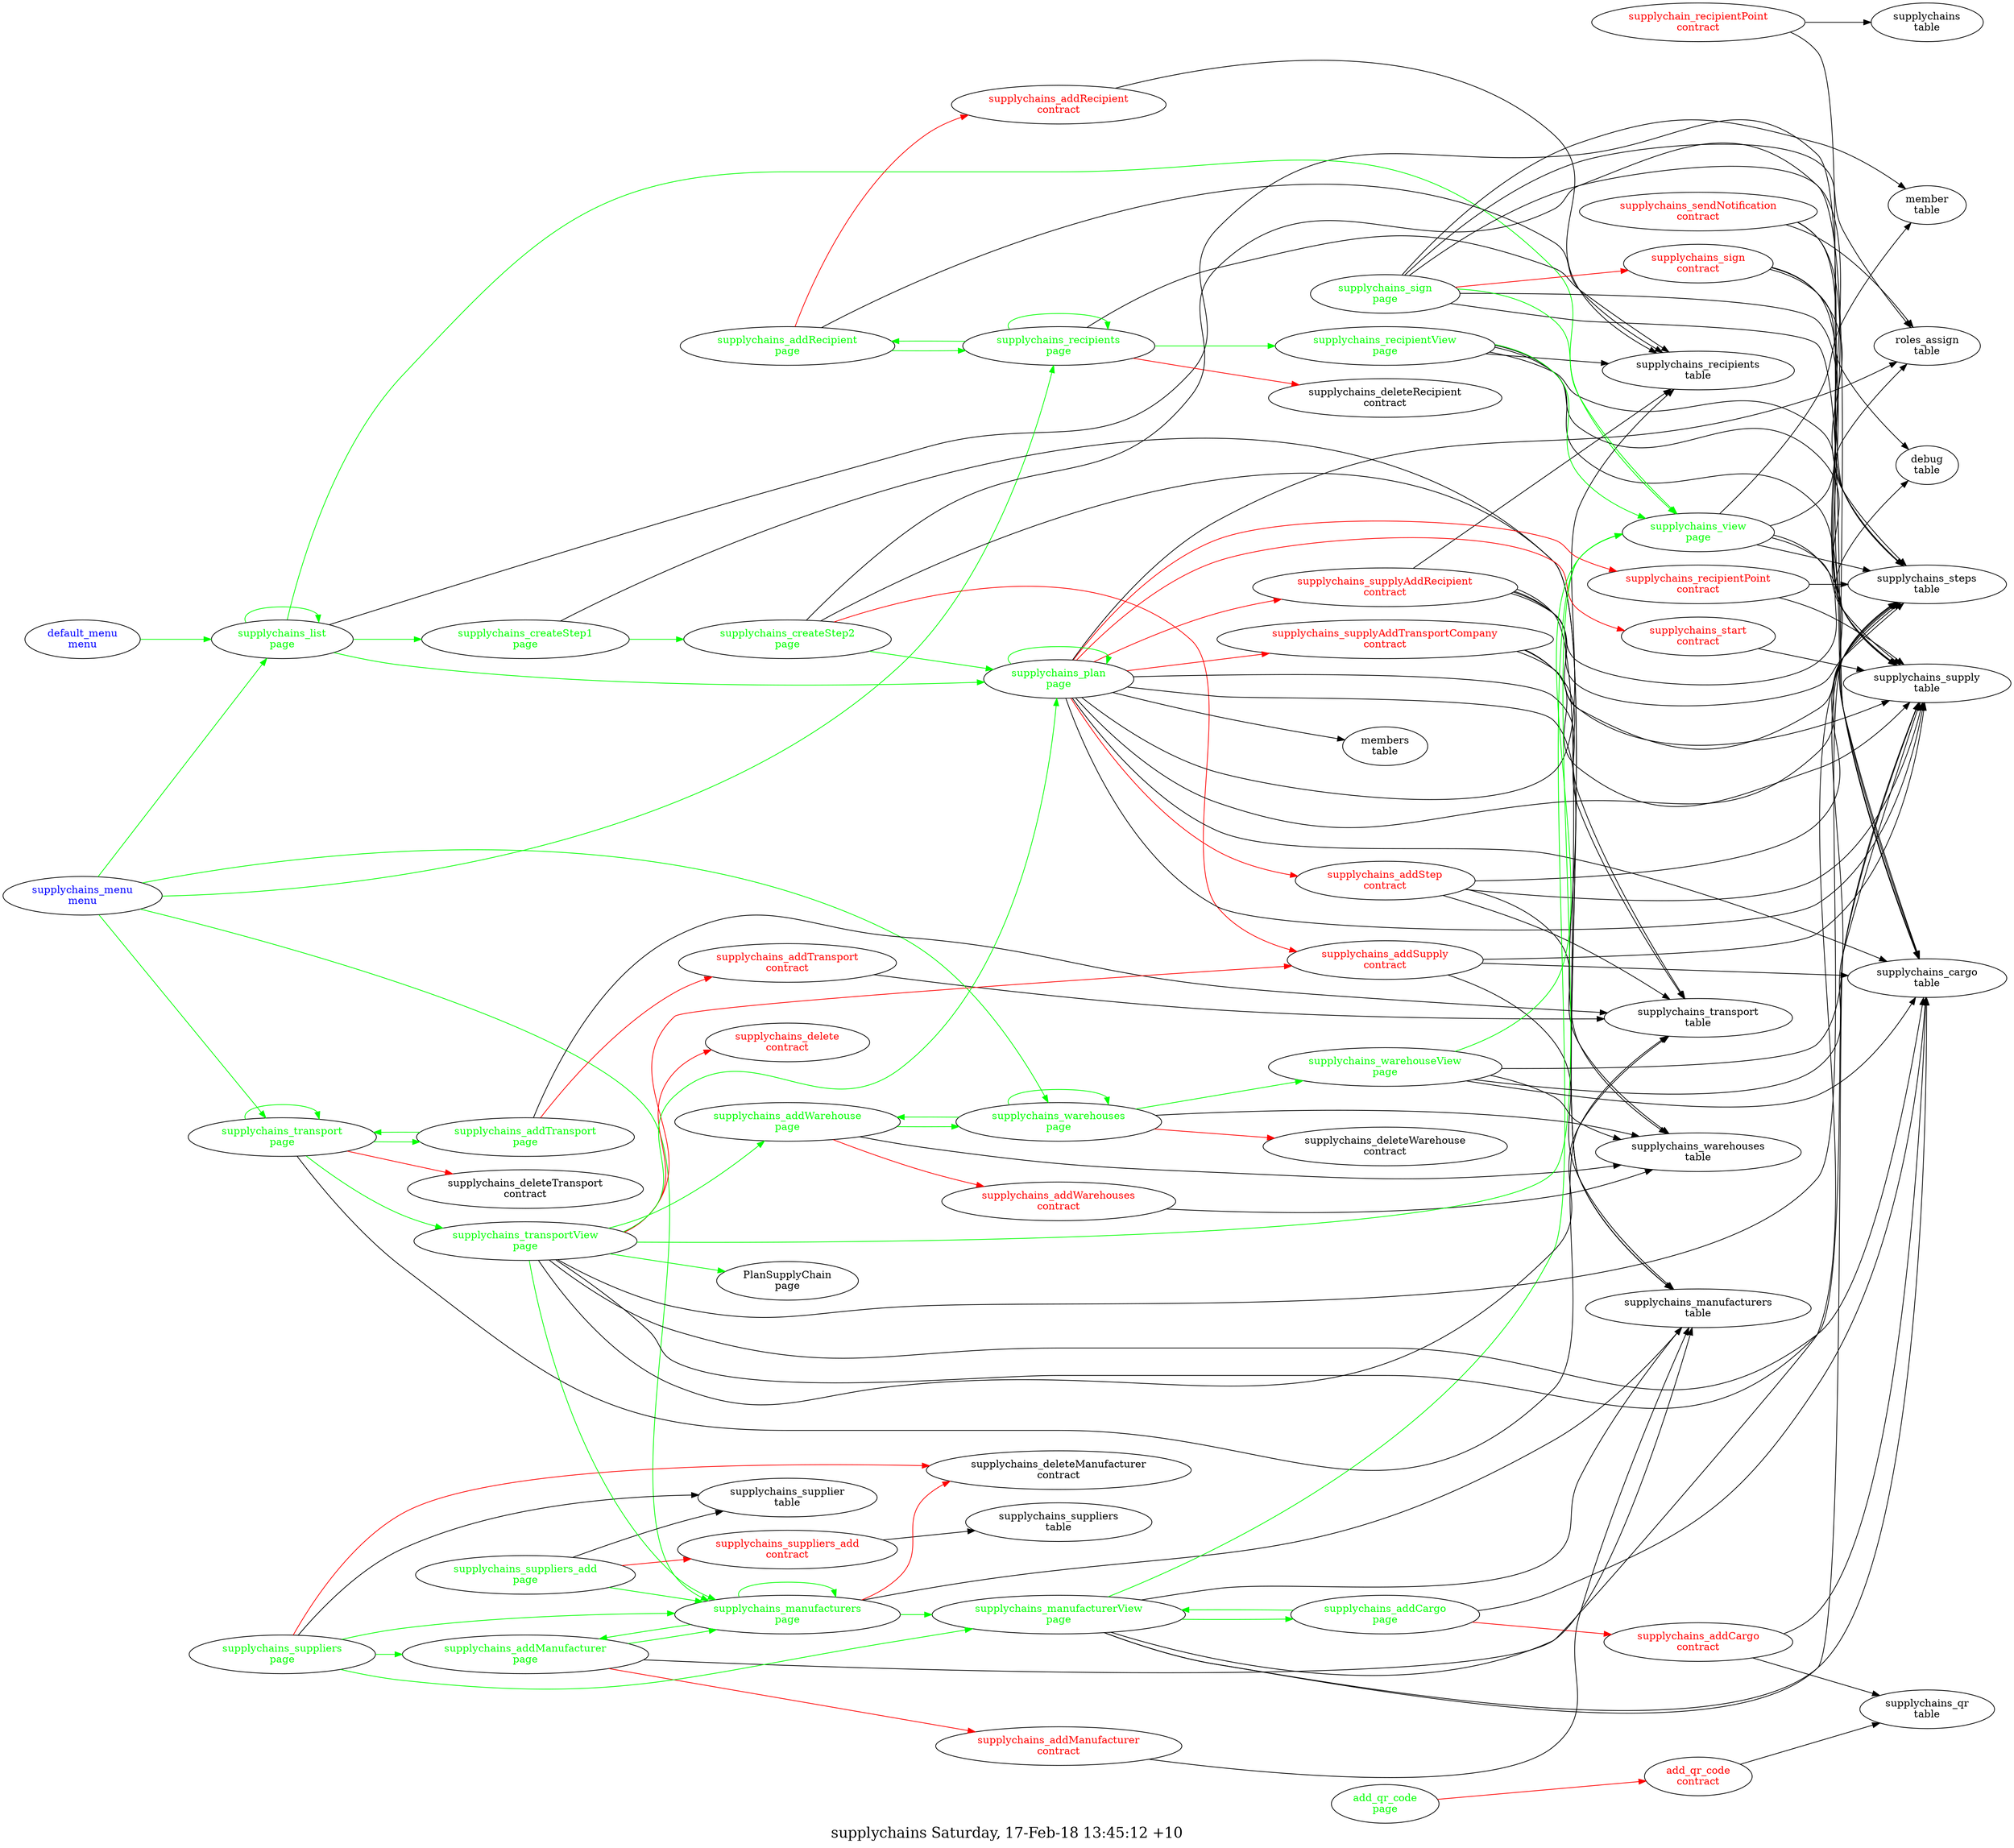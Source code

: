 digraph G {
fontsize="20.0";
label="supplychains Saturday, 17-Feb-18 13:45:12 +10";
rankdir=LR;
"add_qr_code\ncontract" -> "supplychains_qr\ntable"
"add_qr_code\ncontract" [fontcolor=red, group=contracts];
"supplychain_recipientPoint\ncontract" -> "supplychains\ntable"
"supplychain_recipientPoint\ncontract" -> "supplychains_steps\ntable"
"supplychain_recipientPoint\ncontract" [fontcolor=red, group=contracts];
"supplychains_addCargo\ncontract" -> "supplychains_qr\ntable"
"supplychains_addCargo\ncontract" -> "supplychains_cargo\ntable"
"supplychains_addCargo\ncontract" [fontcolor=red, group=contracts];
"supplychains_addManufacturer\ncontract" -> "supplychains_manufacturers\ntable"
"supplychains_addManufacturer\ncontract" [fontcolor=red, group=contracts];
"supplychains_addRecipient\ncontract" -> "supplychains_recipients\ntable"
"supplychains_addRecipient\ncontract" [fontcolor=red, group=contracts];
"supplychains_addStep\ncontract" -> "supplychains_supply\ntable"
"supplychains_addStep\ncontract" -> "supplychains_steps\ntable"
"supplychains_addStep\ncontract" -> "supplychains_transport\ntable"
"supplychains_addStep\ncontract" -> "supplychains_warehouses\ntable"
"supplychains_addStep\ncontract" [fontcolor=red, group=contracts];
"supplychains_addSupply\ncontract" -> "supplychains_manufacturers\ntable"
"supplychains_addSupply\ncontract" -> "supplychains_cargo\ntable"
"supplychains_addSupply\ncontract" -> "supplychains_supply\ntable"
"supplychains_addSupply\ncontract" [fontcolor=red, group=contracts];
"supplychains_addTransport\ncontract" -> "supplychains_transport\ntable"
"supplychains_addTransport\ncontract" [fontcolor=red, group=contracts];
"supplychains_addWarehouses\ncontract" -> "supplychains_warehouses\ntable"
"supplychains_addWarehouses\ncontract" [fontcolor=red, group=contracts];
"supplychains_delete\ncontract" [fontcolor=red, group=contracts];
"supplychains_recipientPoint\ncontract" -> "supplychains_supply\ntable"
"supplychains_recipientPoint\ncontract" -> "supplychains_steps\ntable"
"supplychains_recipientPoint\ncontract" [fontcolor=red, group=contracts];
"supplychains_sendNotification\ncontract" -> "supplychains_supply\ntable"
"supplychains_sendNotification\ncontract" -> "supplychains_steps\ntable"
"supplychains_sendNotification\ncontract" -> "roles_assign\ntable"
"supplychains_sendNotification\ncontract" [fontcolor=red, group=contracts];
"supplychains_sign\ncontract" -> "supplychains_steps\ntable"
"supplychains_sign\ncontract" -> "supplychains_supply\ntable"
"supplychains_sign\ncontract" -> "debug\ntable"
"supplychains_sign\ncontract" [fontcolor=red, group=contracts];
"supplychains_start\ncontract" -> "supplychains_supply\ntable"
"supplychains_start\ncontract" [fontcolor=red, group=contracts];
"supplychains_suppliers_add\ncontract" -> "supplychains_suppliers\ntable"
"supplychains_suppliers_add\ncontract" [fontcolor=red, group=contracts];
"supplychains_supplyAddRecipient\ncontract" -> "supplychains_supply\ntable"
"supplychains_supplyAddRecipient\ncontract" -> "debug\ntable"
"supplychains_supplyAddRecipient\ncontract" -> "supplychains_recipients\ntable"
"supplychains_supplyAddRecipient\ncontract" -> "supplychains_manufacturers\ntable"
"supplychains_supplyAddRecipient\ncontract" -> "supplychains_steps\ntable"
"supplychains_supplyAddRecipient\ncontract" [fontcolor=red, group=contracts];
"supplychains_supplyAddTransportCompany\ncontract" -> "supplychains_supply\ntable"
"supplychains_supplyAddTransportCompany\ncontract" -> "supplychains_steps\ntable"
"supplychains_supplyAddTransportCompany\ncontract" -> "supplychains_transport\ntable"
"supplychains_supplyAddTransportCompany\ncontract" [fontcolor=red, group=contracts];
"default_menu\nmenu" -> "supplychains_list\npage"  [ color=green ]
"default_menu\nmenu" [fontcolor=blue, group=menus];
"supplychains_menu\nmenu" -> "supplychains_list\npage"  [ color=green ]
"supplychains_menu\nmenu" -> "supplychains_manufacturers\npage"  [ color=green ]
"supplychains_menu\nmenu" -> "supplychains_transport\npage"  [ color=green ]
"supplychains_menu\nmenu" -> "supplychains_warehouses\npage"  [ color=green ]
"supplychains_menu\nmenu" -> "supplychains_recipients\npage"  [ color=green ]
"supplychains_menu\nmenu" [fontcolor=blue, group=menus];
"add_qr_code\npage" -> "add_qr_code\ncontract"  [ color=red ]
"add_qr_code\npage" [fontcolor=green, group=pages];
"supplychains_addCargo\npage" -> "supplychains_addCargo\ncontract"  [ color=red ]
"supplychains_addCargo\npage" -> "supplychains_cargo\ntable"
"supplychains_addCargo\npage" -> "supplychains_manufacturerView\npage"  [ color=green ]
"supplychains_addCargo\npage" [fontcolor=green, group=pages];
"supplychains_addManufacturer\npage" -> "supplychains_addManufacturer\ncontract"  [ color=red ]
"supplychains_addManufacturer\npage" -> "supplychains_manufacturers\ntable"
"supplychains_addManufacturer\npage" -> "supplychains_manufacturers\npage"  [ color=green ]
"supplychains_addManufacturer\npage" [fontcolor=green, group=pages];
"supplychains_addRecipient\npage" -> "supplychains_addRecipient\ncontract"  [ color=red ]
"supplychains_addRecipient\npage" -> "supplychains_recipients\ntable"
"supplychains_addRecipient\npage" -> "supplychains_recipients\npage"  [ color=green ]
"supplychains_addRecipient\npage" [fontcolor=green, group=pages];
"supplychains_addTransport\npage" -> "supplychains_addTransport\ncontract"  [ color=red ]
"supplychains_addTransport\npage" -> "supplychains_transport\ntable"
"supplychains_addTransport\npage" -> "supplychains_transport\npage"  [ color=green ]
"supplychains_addTransport\npage" [fontcolor=green, group=pages];
"supplychains_addWarehouse\npage" -> "supplychains_addWarehouses\ncontract"  [ color=red ]
"supplychains_addWarehouse\npage" -> "supplychains_warehouses\ntable"
"supplychains_addWarehouse\npage" -> "supplychains_warehouses\npage"  [ color=green ]
"supplychains_addWarehouse\npage" [fontcolor=green, group=pages];
"supplychains_createStep1\npage" -> "supplychains_manufacturers\ntable"
"supplychains_createStep1\npage" -> "supplychains_createStep2\npage"  [ color=green ]
"supplychains_createStep1\npage" [fontcolor=green, group=pages];
"supplychains_createStep2\npage" -> "supplychains_addSupply\ncontract"  [ color=red ]
"supplychains_createStep2\npage" -> "supplychains_manufacturers\ntable"
"supplychains_createStep2\npage" -> "supplychains_cargo\ntable"
"supplychains_createStep2\npage" -> "supplychains_plan\npage"  [ color=green ]
"supplychains_createStep2\npage" [fontcolor=green, group=pages];
"supplychains_list\npage" -> "supplychains_supply\ntable"
"supplychains_list\npage" -> "supplychains_plan\npage"  [ color=green ]
"supplychains_list\npage" -> "supplychains_view\npage"  [ color=green ]
"supplychains_list\npage" -> "supplychains_list\npage"  [ color=green ]
"supplychains_list\npage" -> "supplychains_createStep1\npage"  [ color=green ]
"supplychains_list\npage" [fontcolor=green, group=pages];
"supplychains_manufacturerView\npage" -> "supplychains_manufacturers\ntable"
"supplychains_manufacturerView\npage" -> "supplychains_supply\ntable"
"supplychains_manufacturerView\npage" -> "supplychains_steps\ntable"
"supplychains_manufacturerView\npage" -> "supplychains_cargo\ntable"
"supplychains_manufacturerView\npage" -> "supplychains_view\npage"  [ color=green ]
"supplychains_manufacturerView\npage" -> "supplychains_addCargo\npage"  [ color=green ]
"supplychains_manufacturerView\npage" [fontcolor=green, group=pages];
"supplychains_manufacturers\npage" -> "supplychains_deleteManufacturer\ncontract"  [ color=red ]
"supplychains_manufacturers\npage" -> "supplychains_manufacturers\ntable"
"supplychains_manufacturers\npage" -> "supplychains_manufacturerView\npage"  [ color=green ]
"supplychains_manufacturers\npage" -> "supplychains_addManufacturer\npage"  [ color=green ]
"supplychains_manufacturers\npage" -> "supplychains_manufacturers\npage"  [ color=green ]
"supplychains_manufacturers\npage" [fontcolor=green, group=pages];
"supplychains_plan\npage" -> "supplychains_addStep\ncontract"  [ color=red ]
"supplychains_plan\npage" -> "supplychains_supplyAddRecipient\ncontract"  [ color=red ]
"supplychains_plan\npage" -> "supplychains_supplyAddTransportCompany\ncontract"  [ color=red ]
"supplychains_plan\npage" -> "supplychains_recipientPoint\ncontract"  [ color=red ]
"supplychains_plan\npage" -> "supplychains_start\ncontract"  [ color=red ]
"supplychains_plan\npage" -> "supplychains_supply\ntable"
"supplychains_plan\npage" -> "supplychains_cargo\ntable"
"supplychains_plan\npage" -> "supplychains_steps\ntable"
"supplychains_plan\npage" -> "roles_assign\ntable"
"supplychains_plan\npage" -> "members\ntable"
"supplychains_plan\npage" -> "supplychains_recipients\ntable"
"supplychains_plan\npage" -> "supplychains_transport\ntable"
"supplychains_plan\npage" -> "supplychains_warehouses\ntable"
"supplychains_plan\npage" -> "supplychains_plan\npage"  [ color=green ]
"supplychains_plan\npage" [fontcolor=green, group=pages];
"supplychains_recipientView\npage" -> "supplychains_recipients\ntable"
"supplychains_recipientView\npage" -> "supplychains_supply\ntable"
"supplychains_recipientView\npage" -> "supplychains_steps\ntable"
"supplychains_recipientView\npage" -> "supplychains_cargo\ntable"
"supplychains_recipientView\npage" -> "supplychains_view\npage"  [ color=green ]
"supplychains_recipientView\npage" [fontcolor=green, group=pages];
"supplychains_recipients\npage" -> "supplychains_deleteRecipient\ncontract"  [ color=red ]
"supplychains_recipients\npage" -> "supplychains_recipients\ntable"
"supplychains_recipients\npage" -> "supplychains_recipientView\npage"  [ color=green ]
"supplychains_recipients\npage" -> "supplychains_addRecipient\npage"  [ color=green ]
"supplychains_recipients\npage" -> "supplychains_recipients\npage"  [ color=green ]
"supplychains_recipients\npage" [fontcolor=green, group=pages];
"supplychains_sign\npage" -> "supplychains_sign\ncontract"  [ color=red ]
"supplychains_sign\npage" -> "supplychains_supply\ntable"
"supplychains_sign\npage" -> "supplychains_cargo\ntable"
"supplychains_sign\npage" -> "supplychains_steps\ntable"
"supplychains_sign\npage" -> "roles_assign\ntable"
"supplychains_sign\npage" -> "member\ntable"
"supplychains_sign\npage" -> "supplychains_view\npage"  [ color=green ]
"supplychains_sign\npage" [fontcolor=green, group=pages];
"supplychains_suppliers\npage" -> "supplychains_deleteManufacturer\ncontract"  [ color=red ]
"supplychains_suppliers\npage" -> "supplychains_supplier\ntable"
"supplychains_suppliers\npage" -> "supplychains_manufacturerView\npage"  [ color=green ]
"supplychains_suppliers\npage" -> "supplychains_addManufacturer\npage"  [ color=green ]
"supplychains_suppliers\npage" -> "supplychains_manufacturers\npage"  [ color=green ]
"supplychains_suppliers\npage" [fontcolor=green, group=pages];
"supplychains_suppliers_add\npage" -> "supplychains_suppliers_add\ncontract"  [ color=red ]
"supplychains_suppliers_add\npage" -> "supplychains_supplier\ntable"
"supplychains_suppliers_add\npage" -> "supplychains_manufacturers\npage"  [ color=green ]
"supplychains_suppliers_add\npage" [fontcolor=green, group=pages];
"supplychains_transport\npage" -> "supplychains_deleteTransport\ncontract"  [ color=red ]
"supplychains_transport\npage" -> "supplychains_transport\ntable"
"supplychains_transport\npage" -> "supplychains_transportView\npage"  [ color=green ]
"supplychains_transport\npage" -> "supplychains_addTransport\npage"  [ color=green ]
"supplychains_transport\npage" -> "supplychains_transport\npage"  [ color=green ]
"supplychains_transport\npage" [fontcolor=green, group=pages];
"supplychains_transportView\npage" -> "supplychains_addSupply\ncontract"  [ color=red ]
"supplychains_transportView\npage" -> "supplychains_delete\ncontract"  [ color=red ]
"supplychains_transportView\npage" -> "supplychains_transport\ntable"
"supplychains_transportView\npage" -> "supplychains_supply\ntable"
"supplychains_transportView\npage" -> "supplychains_steps\ntable"
"supplychains_transportView\npage" -> "supplychains_cargo\ntable"
"supplychains_transportView\npage" -> "supplychains_view\npage"  [ color=green ]
"supplychains_transportView\npage" -> "supplychains_plan\npage"  [ color=green ]
"supplychains_transportView\npage" -> "PlanSupplyChain\npage"  [ color=green ]
"supplychains_transportView\npage" -> "supplychains_addWarehouse\npage"  [ color=green ]
"supplychains_transportView\npage" -> "supplychains_manufacturers\npage"  [ color=green ]
"supplychains_transportView\npage" [fontcolor=green, group=pages];
"supplychains_view\npage" -> "supplychains_supply\ntable"
"supplychains_view\npage" -> "supplychains_cargo\ntable"
"supplychains_view\npage" -> "supplychains_steps\ntable"
"supplychains_view\npage" -> "roles_assign\ntable"
"supplychains_view\npage" -> "member\ntable"
"supplychains_view\npage" [fontcolor=green, group=pages];
"supplychains_warehouseView\npage" -> "supplychains_warehouses\ntable"
"supplychains_warehouseView\npage" -> "supplychains_supply\ntable"
"supplychains_warehouseView\npage" -> "supplychains_steps\ntable"
"supplychains_warehouseView\npage" -> "supplychains_cargo\ntable"
"supplychains_warehouseView\npage" -> "supplychains_view\npage"  [ color=green ]
"supplychains_warehouseView\npage" [fontcolor=green, group=pages];
"supplychains_warehouses\npage" -> "supplychains_deleteWarehouse\ncontract"  [ color=red ]
"supplychains_warehouses\npage" -> "supplychains_warehouses\ntable"
"supplychains_warehouses\npage" -> "supplychains_warehouseView\npage"  [ color=green ]
"supplychains_warehouses\npage" -> "supplychains_warehouses\npage"  [ color=green ]
"supplychains_warehouses\npage" -> "supplychains_addWarehouse\npage"  [ color=green ]
"supplychains_warehouses\npage" [fontcolor=green, group=pages];
}

